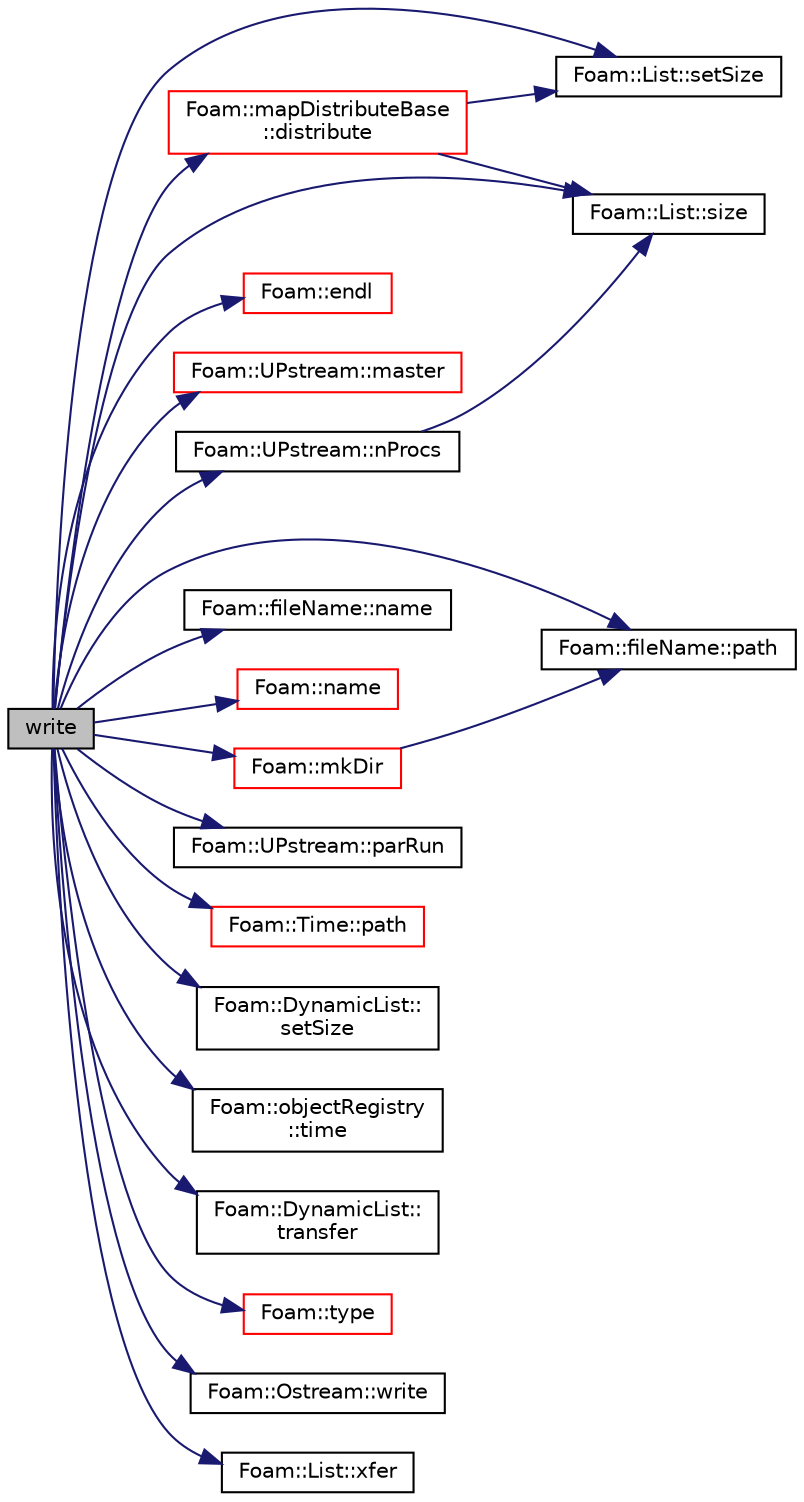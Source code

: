 digraph "write"
{
  bgcolor="transparent";
  edge [fontname="Helvetica",fontsize="10",labelfontname="Helvetica",labelfontsize="10"];
  node [fontname="Helvetica",fontsize="10",shape=record];
  rankdir="LR";
  Node311 [label="write",height=0.2,width=0.4,color="black", fillcolor="grey75", style="filled", fontcolor="black"];
  Node311 -> Node312 [color="midnightblue",fontsize="10",style="solid",fontname="Helvetica"];
  Node312 [label="Foam::mapDistributeBase\l::distribute",height=0.2,width=0.4,color="red",URL="$a28525.html#a333f631776644ef8e70cae68822cc5d5",tooltip="Distribute data. Note:schedule only used for Pstream::scheduled. "];
  Node312 -> Node362 [color="midnightblue",fontsize="10",style="solid",fontname="Helvetica"];
  Node362 [label="Foam::List::setSize",height=0.2,width=0.4,color="black",URL="$a26833.html#aedb985ffeaf1bdbfeccc2a8730405703",tooltip="Reset size of List. "];
  Node312 -> Node363 [color="midnightblue",fontsize="10",style="solid",fontname="Helvetica"];
  Node363 [label="Foam::List::size",height=0.2,width=0.4,color="black",URL="$a26833.html#a8a5f6fa29bd4b500caf186f60245b384",tooltip="Override size to be inconsistent with allocated storage. "];
  Node311 -> Node320 [color="midnightblue",fontsize="10",style="solid",fontname="Helvetica"];
  Node320 [label="Foam::endl",height=0.2,width=0.4,color="red",URL="$a21851.html#a2db8fe02a0d3909e9351bb4275b23ce4",tooltip="Add newline and flush stream. "];
  Node311 -> Node366 [color="midnightblue",fontsize="10",style="solid",fontname="Helvetica"];
  Node366 [label="Foam::UPstream::master",height=0.2,width=0.4,color="red",URL="$a27377.html#a36af549940a0aae3733774649594489f",tooltip="Am I the master process. "];
  Node311 -> Node368 [color="midnightblue",fontsize="10",style="solid",fontname="Helvetica"];
  Node368 [label="Foam::mkDir",height=0.2,width=0.4,color="red",URL="$a21851.html#a2ae410f2311adf94d66451b7423fdf4e",tooltip="Make a directory and return an error if it could not be created. "];
  Node368 -> Node378 [color="midnightblue",fontsize="10",style="solid",fontname="Helvetica"];
  Node378 [label="Foam::fileName::path",height=0.2,width=0.4,color="black",URL="$a29541.html#abe7b9078c8e7356c6131b70a8f729372",tooltip="Return directory path name (part before last /) "];
  Node311 -> Node379 [color="midnightblue",fontsize="10",style="solid",fontname="Helvetica"];
  Node379 [label="Foam::fileName::name",height=0.2,width=0.4,color="black",URL="$a29541.html#a433b30fb3a93b9b4d07204699a319ca5",tooltip="Return file name (part beyond last /) "];
  Node311 -> Node380 [color="midnightblue",fontsize="10",style="solid",fontname="Helvetica"];
  Node380 [label="Foam::name",height=0.2,width=0.4,color="red",URL="$a21851.html#adcb0df2bd4953cb6bb390272d8263c3a",tooltip="Return a string representation of a complex. "];
  Node311 -> Node383 [color="midnightblue",fontsize="10",style="solid",fontname="Helvetica"];
  Node383 [label="Foam::UPstream::nProcs",height=0.2,width=0.4,color="black",URL="$a27377.html#aada0e04d8127eda8ee95be0772754a4f",tooltip="Number of processes in parallel run. "];
  Node383 -> Node363 [color="midnightblue",fontsize="10",style="solid",fontname="Helvetica"];
  Node311 -> Node339 [color="midnightblue",fontsize="10",style="solid",fontname="Helvetica"];
  Node339 [label="Foam::UPstream::parRun",height=0.2,width=0.4,color="black",URL="$a27377.html#adbb27f04b5705440fb8b09f278059011",tooltip="Is this a parallel run? "];
  Node311 -> Node378 [color="midnightblue",fontsize="10",style="solid",fontname="Helvetica"];
  Node311 -> Node384 [color="midnightblue",fontsize="10",style="solid",fontname="Helvetica"];
  Node384 [label="Foam::Time::path",height=0.2,width=0.4,color="red",URL="$a27457.html#a3a68a482f9904838898709bec94fedc5",tooltip="Return path. "];
  Node311 -> Node389 [color="midnightblue",fontsize="10",style="solid",fontname="Helvetica"];
  Node389 [label="Foam::DynamicList::\lsetSize",height=0.2,width=0.4,color="black",URL="$a27005.html#aedb985ffeaf1bdbfeccc2a8730405703",tooltip="Alter the addressed list size. "];
  Node311 -> Node362 [color="midnightblue",fontsize="10",style="solid",fontname="Helvetica"];
  Node311 -> Node363 [color="midnightblue",fontsize="10",style="solid",fontname="Helvetica"];
  Node311 -> Node390 [color="midnightblue",fontsize="10",style="solid",fontname="Helvetica"];
  Node390 [label="Foam::objectRegistry\l::time",height=0.2,width=0.4,color="black",URL="$a27433.html#a0d94096809fe3376b29a2a29ca11bb18",tooltip="Return time. "];
  Node311 -> Node391 [color="midnightblue",fontsize="10",style="solid",fontname="Helvetica"];
  Node391 [label="Foam::DynamicList::\ltransfer",height=0.2,width=0.4,color="black",URL="$a27005.html#a25ad1d2084d16b234b0cf91c07e832c0",tooltip="Transfer contents of the argument List into this. "];
  Node311 -> Node392 [color="midnightblue",fontsize="10",style="solid",fontname="Helvetica"];
  Node392 [label="Foam::type",height=0.2,width=0.4,color="red",URL="$a21851.html#aec48583af672626378f501eb9fc32cd1",tooltip="Return the file type: DIRECTORY or FILE. "];
  Node311 -> Node393 [color="midnightblue",fontsize="10",style="solid",fontname="Helvetica"];
  Node393 [label="Foam::Ostream::write",height=0.2,width=0.4,color="black",URL="$a27345.html#a81a19ad9e4098b4701cc8bab9a59d78b",tooltip="Write next token to stream. "];
  Node311 -> Node394 [color="midnightblue",fontsize="10",style="solid",fontname="Helvetica"];
  Node394 [label="Foam::List::xfer",height=0.2,width=0.4,color="black",URL="$a26833.html#a48f43ee271fb2edb0fb241b72af0e59c",tooltip="Transfer contents to the Xfer container. "];
}
